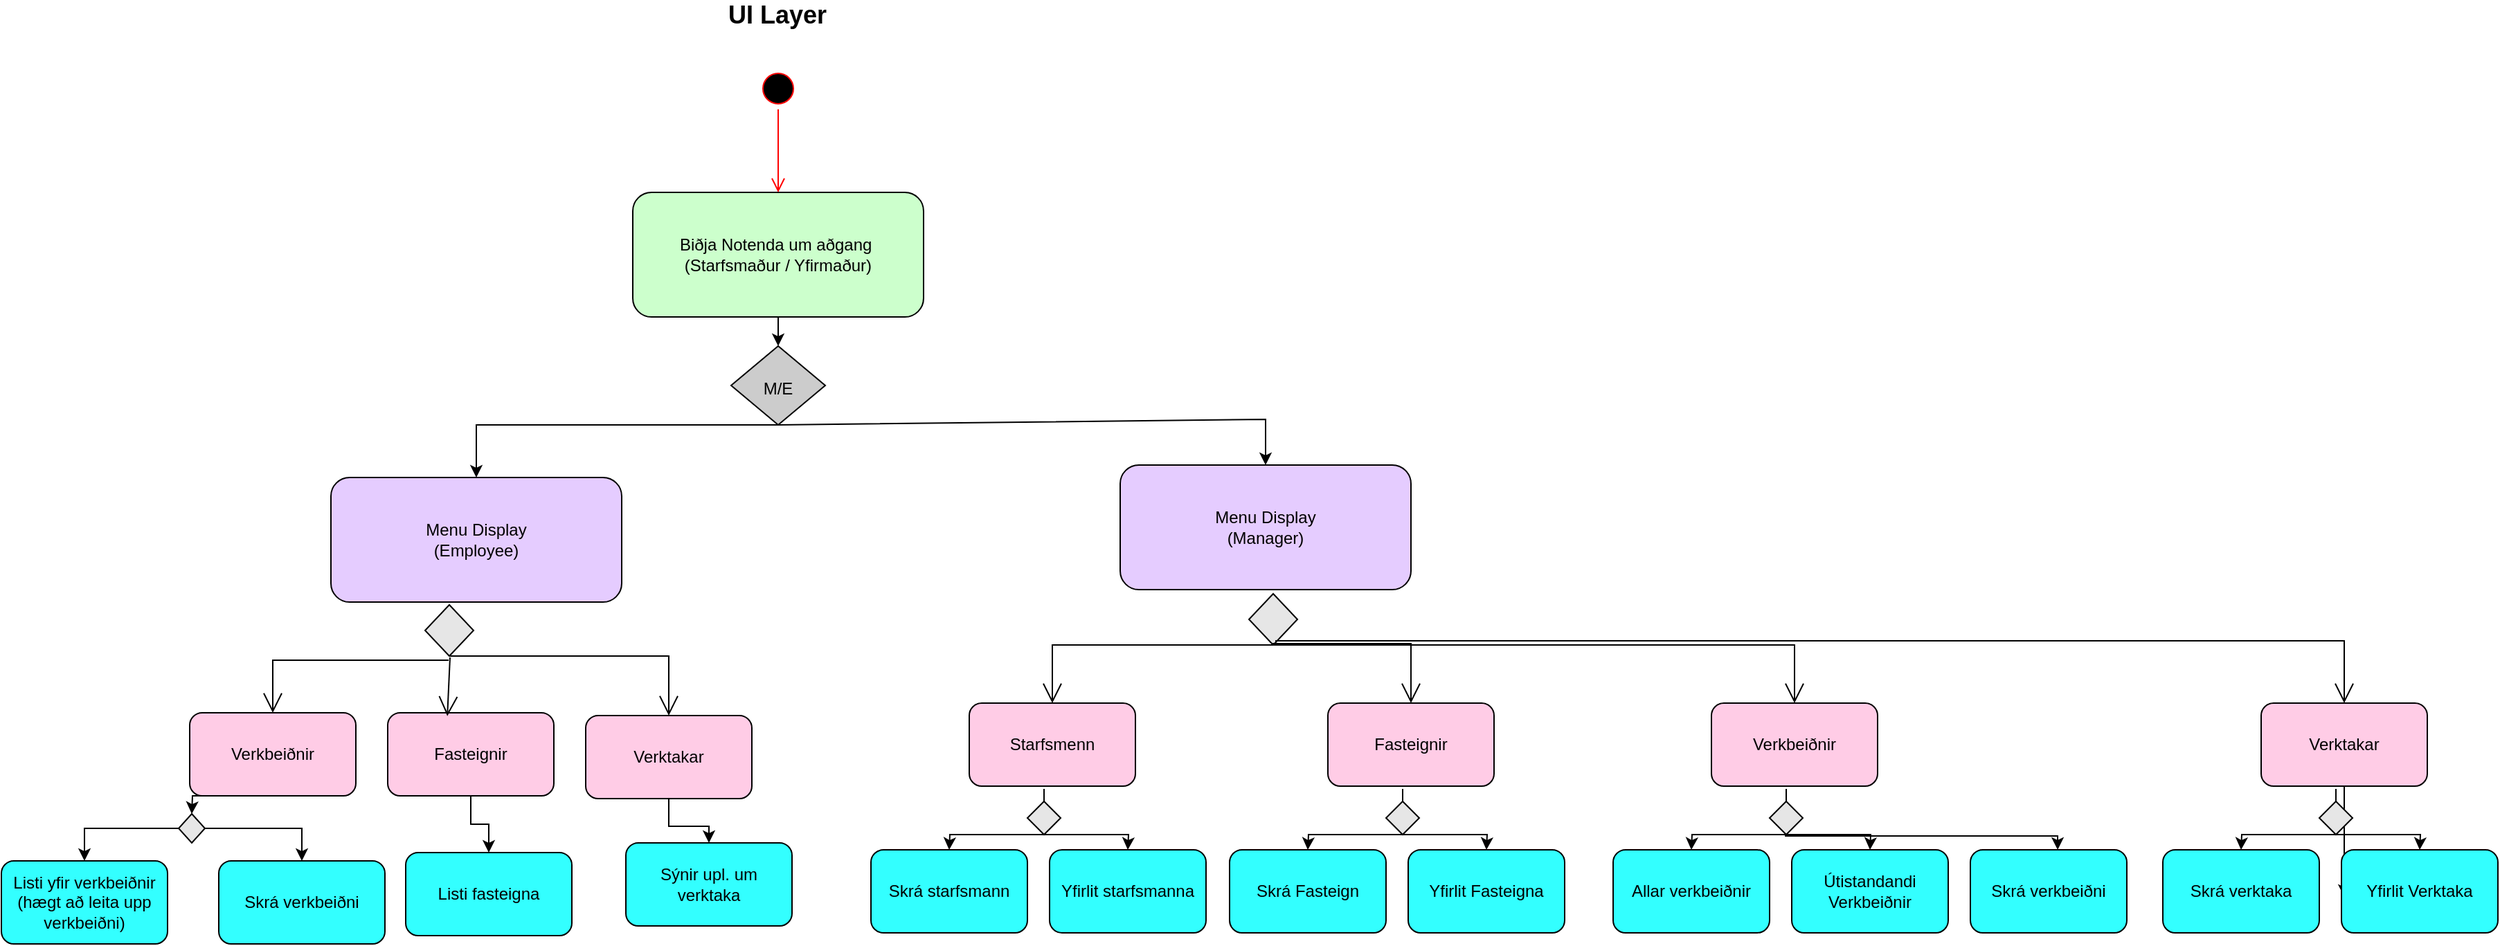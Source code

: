 <mxfile version="15.8.3" type="github">
  <diagram id="_1e6eq4gqQpixzHqWoPJ" name="Page-1">
    <mxGraphModel dx="2871" dy="1014" grid="0" gridSize="10" guides="1" tooltips="1" connect="1" arrows="1" fold="1" page="1" pageScale="1" pageWidth="827" pageHeight="1169" math="0" shadow="0">
      <root>
        <mxCell id="0" />
        <mxCell id="1" parent="0" />
        <mxCell id="u-FrUHWEFDejLxlOJI8D-13" value="" style="edgeStyle=orthogonalEdgeStyle;rounded=0;orthogonalLoop=1;jettySize=auto;html=1;fontSize=18;" parent="1" source="u-FrUHWEFDejLxlOJI8D-1" target="u-FrUHWEFDejLxlOJI8D-11" edge="1">
          <mxGeometry relative="1" as="geometry" />
        </mxCell>
        <mxCell id="u-FrUHWEFDejLxlOJI8D-1" value="Biðja Notenda um aðgang&amp;nbsp;&lt;br&gt;(Starfsmaður / Yfirmaður)" style="rounded=1;whiteSpace=wrap;html=1;fillColor=#CCFFCC;" parent="1" vertex="1">
          <mxGeometry x="265" y="210" width="210" height="90" as="geometry" />
        </mxCell>
        <mxCell id="u-FrUHWEFDejLxlOJI8D-2" value="" style="ellipse;html=1;shape=startState;fillColor=#000000;strokeColor=#ff0000;" parent="1" vertex="1">
          <mxGeometry x="355" y="120" width="30" height="30" as="geometry" />
        </mxCell>
        <mxCell id="u-FrUHWEFDejLxlOJI8D-3" value="" style="edgeStyle=orthogonalEdgeStyle;html=1;verticalAlign=bottom;endArrow=open;endSize=8;strokeColor=#ff0000;rounded=0;" parent="1" source="u-FrUHWEFDejLxlOJI8D-2" edge="1">
          <mxGeometry relative="1" as="geometry">
            <mxPoint x="370" y="210" as="targetPoint" />
          </mxGeometry>
        </mxCell>
        <mxCell id="u-FrUHWEFDejLxlOJI8D-4" value="Menu Display&lt;br&gt;(Employee)" style="rounded=1;whiteSpace=wrap;html=1;fillColor=#E5CCFF;" parent="1" vertex="1">
          <mxGeometry x="47" y="416" width="210" height="90" as="geometry" />
        </mxCell>
        <mxCell id="u-FrUHWEFDejLxlOJI8D-8" value="&lt;b&gt;&lt;font style=&quot;font-size: 18px&quot;&gt;UI Layer&lt;/font&gt;&lt;/b&gt;" style="text;html=1;align=center;verticalAlign=middle;resizable=0;points=[];autosize=1;strokeColor=none;fillColor=none;" parent="1" vertex="1">
          <mxGeometry x="324" y="72" width="90" height="20" as="geometry" />
        </mxCell>
        <mxCell id="u-FrUHWEFDejLxlOJI8D-11" value="&lt;font style=&quot;font-size: 12px&quot;&gt;M/E&lt;/font&gt;" style="rhombus;whiteSpace=wrap;html=1;fontSize=18;fillColor=#CCCCCC;" parent="1" vertex="1">
          <mxGeometry x="336" y="321" width="68" height="57" as="geometry" />
        </mxCell>
        <mxCell id="u-FrUHWEFDejLxlOJI8D-14" value="" style="endArrow=classic;html=1;rounded=0;fontSize=12;exitX=0.5;exitY=1;exitDx=0;exitDy=0;entryX=0.5;entryY=0;entryDx=0;entryDy=0;" parent="1" source="u-FrUHWEFDejLxlOJI8D-11" target="u-FrUHWEFDejLxlOJI8D-4" edge="1">
          <mxGeometry width="50" height="50" relative="1" as="geometry">
            <mxPoint x="393" y="469" as="sourcePoint" />
            <mxPoint x="443" y="419" as="targetPoint" />
            <Array as="points">
              <mxPoint x="152" y="378" />
            </Array>
          </mxGeometry>
        </mxCell>
        <mxCell id="u-FrUHWEFDejLxlOJI8D-15" value="Menu Display&lt;br&gt;(Manager)" style="rounded=1;whiteSpace=wrap;html=1;fillColor=#E5CCFF;" parent="1" vertex="1">
          <mxGeometry x="617" y="407" width="210" height="90" as="geometry" />
        </mxCell>
        <mxCell id="u-FrUHWEFDejLxlOJI8D-16" value="" style="endArrow=classic;html=1;rounded=0;fontSize=12;entryX=0.5;entryY=0;entryDx=0;entryDy=0;exitX=0.5;exitY=1;exitDx=0;exitDy=0;" parent="1" source="u-FrUHWEFDejLxlOJI8D-11" target="u-FrUHWEFDejLxlOJI8D-15" edge="1">
          <mxGeometry width="50" height="50" relative="1" as="geometry">
            <mxPoint x="369" y="382" as="sourcePoint" />
            <mxPoint x="443" y="419" as="targetPoint" />
            <Array as="points">
              <mxPoint x="722" y="374" />
            </Array>
          </mxGeometry>
        </mxCell>
        <mxCell id="u-FrUHWEFDejLxlOJI8D-17" value="Verkbeiðnir" style="rounded=1;whiteSpace=wrap;html=1;fontSize=12;fillColor=#FFCCE6;" parent="1" vertex="1">
          <mxGeometry x="-55" y="586" width="120" height="60" as="geometry" />
        </mxCell>
        <mxCell id="u-FrUHWEFDejLxlOJI8D-19" value="Listi fasteigna" style="rounded=1;whiteSpace=wrap;html=1;fontSize=12;fillColor=#33FFFF;" parent="1" vertex="1">
          <mxGeometry x="101" y="687" width="120" height="60" as="geometry" />
        </mxCell>
        <mxCell id="u-FrUHWEFDejLxlOJI8D-31" value="" style="edgeStyle=orthogonalEdgeStyle;rounded=0;orthogonalLoop=1;jettySize=auto;html=1;fontSize=12;" parent="1" source="u-FrUHWEFDejLxlOJI8D-20" target="u-FrUHWEFDejLxlOJI8D-30" edge="1">
          <mxGeometry relative="1" as="geometry" />
        </mxCell>
        <mxCell id="u-FrUHWEFDejLxlOJI8D-20" value="Verktakar" style="rounded=1;whiteSpace=wrap;html=1;fontSize=12;fillColor=#FFCCE6;" parent="1" vertex="1">
          <mxGeometry x="231" y="588" width="120" height="60" as="geometry" />
        </mxCell>
        <mxCell id="u-FrUHWEFDejLxlOJI8D-21" value="Listi yfir verkbeiðnir&lt;br&gt;(hægt að leita upp verkbeiðni)" style="rounded=1;whiteSpace=wrap;html=1;fontSize=12;fillColor=#33FFFF;" parent="1" vertex="1">
          <mxGeometry x="-191" y="693" width="120" height="60" as="geometry" />
        </mxCell>
        <mxCell id="u-FrUHWEFDejLxlOJI8D-27" value="" style="edgeStyle=orthogonalEdgeStyle;rounded=0;orthogonalLoop=1;jettySize=auto;html=1;fontSize=12;" parent="1" source="u-FrUHWEFDejLxlOJI8D-24" target="u-FrUHWEFDejLxlOJI8D-19" edge="1">
          <mxGeometry relative="1" as="geometry" />
        </mxCell>
        <mxCell id="u-FrUHWEFDejLxlOJI8D-24" value="Fasteignir" style="rounded=1;whiteSpace=wrap;html=1;fontSize=12;fillColor=#FFCCE6;" parent="1" vertex="1">
          <mxGeometry x="88" y="586" width="120" height="60" as="geometry" />
        </mxCell>
        <mxCell id="u-FrUHWEFDejLxlOJI8D-28" value="Skrá verkbeiðni" style="rounded=1;whiteSpace=wrap;html=1;fontSize=12;fillColor=#33FFFF;" parent="1" vertex="1">
          <mxGeometry x="-34" y="693" width="120" height="60" as="geometry" />
        </mxCell>
        <mxCell id="u-FrUHWEFDejLxlOJI8D-30" value="Sýnir upl. um verktaka" style="rounded=1;whiteSpace=wrap;html=1;fontSize=12;fillColor=#33FFFF;" parent="1" vertex="1">
          <mxGeometry x="260" y="680" width="120" height="60" as="geometry" />
        </mxCell>
        <mxCell id="u-FrUHWEFDejLxlOJI8D-35" value="" style="edgeStyle=orthogonalEdgeStyle;rounded=0;orthogonalLoop=1;jettySize=auto;html=1;fontSize=12;" parent="1" source="u-FrUHWEFDejLxlOJI8D-32" target="u-FrUHWEFDejLxlOJI8D-28" edge="1">
          <mxGeometry relative="1" as="geometry" />
        </mxCell>
        <mxCell id="u-FrUHWEFDejLxlOJI8D-36" value="" style="edgeStyle=orthogonalEdgeStyle;rounded=0;orthogonalLoop=1;jettySize=auto;html=1;fontSize=12;" parent="1" source="u-FrUHWEFDejLxlOJI8D-32" target="u-FrUHWEFDejLxlOJI8D-21" edge="1">
          <mxGeometry relative="1" as="geometry" />
        </mxCell>
        <mxCell id="u-FrUHWEFDejLxlOJI8D-32" value="" style="rhombus;whiteSpace=wrap;html=1;fontSize=12;fillColor=#E6E6E6;" parent="1" vertex="1">
          <mxGeometry x="-63" y="659" width="19" height="21" as="geometry" />
        </mxCell>
        <mxCell id="u-FrUHWEFDejLxlOJI8D-34" value="" style="endArrow=classic;html=1;rounded=0;fontSize=12;exitX=0.5;exitY=1;exitDx=0;exitDy=0;entryX=0.5;entryY=0;entryDx=0;entryDy=0;" parent="1" source="u-FrUHWEFDejLxlOJI8D-17" target="u-FrUHWEFDejLxlOJI8D-32" edge="1">
          <mxGeometry width="50" height="50" relative="1" as="geometry">
            <mxPoint x="77" y="730" as="sourcePoint" />
            <mxPoint x="127" y="680" as="targetPoint" />
            <Array as="points">
              <mxPoint x="-53" y="646" />
            </Array>
          </mxGeometry>
        </mxCell>
        <mxCell id="u-FrUHWEFDejLxlOJI8D-38" value="Starfsmenn" style="rounded=1;whiteSpace=wrap;html=1;fontSize=12;fillColor=#FFCCE6;" parent="1" vertex="1">
          <mxGeometry x="508" y="579" width="120" height="60" as="geometry" />
        </mxCell>
        <mxCell id="u-FrUHWEFDejLxlOJI8D-42" value="" style="rhombus;whiteSpace=wrap;html=1;fontSize=12;fillColor=#E6E6E6;" parent="1" vertex="1">
          <mxGeometry x="550" y="650" width="24" height="24" as="geometry" />
        </mxCell>
        <mxCell id="u-FrUHWEFDejLxlOJI8D-43" value="Skrá starfsmann" style="rounded=1;whiteSpace=wrap;html=1;fontSize=12;fillColor=#33FFFF;" parent="1" vertex="1">
          <mxGeometry x="437" y="685" width="113" height="60" as="geometry" />
        </mxCell>
        <mxCell id="u-FrUHWEFDejLxlOJI8D-46" value="Yfirlit starfsmanna" style="rounded=1;whiteSpace=wrap;html=1;fontSize=12;fillColor=#33FFFF;" parent="1" vertex="1">
          <mxGeometry x="566" y="685" width="113" height="60" as="geometry" />
        </mxCell>
        <mxCell id="u-FrUHWEFDejLxlOJI8D-47" value="" style="endArrow=none;html=1;rounded=0;fontSize=12;exitX=0.5;exitY=0;exitDx=0;exitDy=0;" parent="1" source="u-FrUHWEFDejLxlOJI8D-42" edge="1">
          <mxGeometry width="50" height="50" relative="1" as="geometry">
            <mxPoint x="656" y="738" as="sourcePoint" />
            <mxPoint x="562" y="641" as="targetPoint" />
          </mxGeometry>
        </mxCell>
        <mxCell id="u-FrUHWEFDejLxlOJI8D-49" value="" style="endArrow=classic;html=1;rounded=0;fontSize=12;exitX=0.5;exitY=1;exitDx=0;exitDy=0;entryX=0.5;entryY=0;entryDx=0;entryDy=0;" parent="1" source="u-FrUHWEFDejLxlOJI8D-42" target="u-FrUHWEFDejLxlOJI8D-46" edge="1">
          <mxGeometry width="50" height="50" relative="1" as="geometry">
            <mxPoint x="649" y="718" as="sourcePoint" />
            <mxPoint x="628" y="674" as="targetPoint" />
            <Array as="points">
              <mxPoint x="623" y="674" />
            </Array>
          </mxGeometry>
        </mxCell>
        <mxCell id="u-FrUHWEFDejLxlOJI8D-50" value="" style="endArrow=classic;html=1;rounded=0;fontSize=12;entryX=0.5;entryY=0;entryDx=0;entryDy=0;exitX=0.5;exitY=1;exitDx=0;exitDy=0;" parent="1" source="u-FrUHWEFDejLxlOJI8D-42" target="u-FrUHWEFDejLxlOJI8D-43" edge="1">
          <mxGeometry width="50" height="50" relative="1" as="geometry">
            <mxPoint x="563" y="676" as="sourcePoint" />
            <mxPoint x="699" y="668" as="targetPoint" />
            <Array as="points">
              <mxPoint x="494" y="674" />
            </Array>
          </mxGeometry>
        </mxCell>
        <mxCell id="u-FrUHWEFDejLxlOJI8D-51" value="" style="rhombus;whiteSpace=wrap;html=1;fontSize=12;fillColor=#E6E6E6;" parent="1" vertex="1">
          <mxGeometry x="115" y="508" width="35" height="37" as="geometry" />
        </mxCell>
        <mxCell id="u-FrUHWEFDejLxlOJI8D-52" value="" style="rhombus;whiteSpace=wrap;html=1;fontSize=12;fillColor=#E6E6E6;" parent="1" vertex="1">
          <mxGeometry x="710" y="500" width="35" height="37" as="geometry" />
        </mxCell>
        <mxCell id="u-FrUHWEFDejLxlOJI8D-53" value="Fasteignir" style="rounded=1;whiteSpace=wrap;html=1;fontSize=12;fillColor=#FFCCE6;" parent="1" vertex="1">
          <mxGeometry x="767" y="579" width="120" height="60" as="geometry" />
        </mxCell>
        <mxCell id="u-FrUHWEFDejLxlOJI8D-54" value="" style="rhombus;whiteSpace=wrap;html=1;fontSize=12;fillColor=#E6E6E6;" parent="1" vertex="1">
          <mxGeometry x="809" y="650" width="24" height="24" as="geometry" />
        </mxCell>
        <mxCell id="u-FrUHWEFDejLxlOJI8D-55" value="Skrá Fasteign" style="rounded=1;whiteSpace=wrap;html=1;fontSize=12;fillColor=#33FFFF;" parent="1" vertex="1">
          <mxGeometry x="696" y="685" width="113" height="60" as="geometry" />
        </mxCell>
        <mxCell id="u-FrUHWEFDejLxlOJI8D-56" value="Yfirlit Fasteigna" style="rounded=1;whiteSpace=wrap;html=1;fontSize=12;fillColor=#33FFFF;" parent="1" vertex="1">
          <mxGeometry x="825" y="685" width="113" height="60" as="geometry" />
        </mxCell>
        <mxCell id="u-FrUHWEFDejLxlOJI8D-57" value="" style="endArrow=none;html=1;rounded=0;fontSize=12;exitX=0.5;exitY=0;exitDx=0;exitDy=0;" parent="1" source="u-FrUHWEFDejLxlOJI8D-54" edge="1">
          <mxGeometry width="50" height="50" relative="1" as="geometry">
            <mxPoint x="915" y="738" as="sourcePoint" />
            <mxPoint x="821" y="641" as="targetPoint" />
          </mxGeometry>
        </mxCell>
        <mxCell id="u-FrUHWEFDejLxlOJI8D-58" value="" style="endArrow=classic;html=1;rounded=0;fontSize=12;exitX=0.5;exitY=1;exitDx=0;exitDy=0;entryX=0.5;entryY=0;entryDx=0;entryDy=0;" parent="1" source="u-FrUHWEFDejLxlOJI8D-54" target="u-FrUHWEFDejLxlOJI8D-56" edge="1">
          <mxGeometry width="50" height="50" relative="1" as="geometry">
            <mxPoint x="908" y="718" as="sourcePoint" />
            <mxPoint x="887" y="674" as="targetPoint" />
            <Array as="points">
              <mxPoint x="882" y="674" />
            </Array>
          </mxGeometry>
        </mxCell>
        <mxCell id="u-FrUHWEFDejLxlOJI8D-59" value="" style="endArrow=classic;html=1;rounded=0;fontSize=12;entryX=0.5;entryY=0;entryDx=0;entryDy=0;exitX=0.5;exitY=1;exitDx=0;exitDy=0;" parent="1" source="u-FrUHWEFDejLxlOJI8D-54" target="u-FrUHWEFDejLxlOJI8D-55" edge="1">
          <mxGeometry width="50" height="50" relative="1" as="geometry">
            <mxPoint x="822" y="676" as="sourcePoint" />
            <mxPoint x="958" y="668" as="targetPoint" />
            <Array as="points">
              <mxPoint x="753" y="674" />
            </Array>
          </mxGeometry>
        </mxCell>
        <mxCell id="u-FrUHWEFDejLxlOJI8D-60" value="Verkbeiðnir" style="rounded=1;whiteSpace=wrap;html=1;fontSize=12;fillColor=#FFCCE6;" parent="1" vertex="1">
          <mxGeometry x="1044" y="579" width="120" height="60" as="geometry" />
        </mxCell>
        <mxCell id="u-FrUHWEFDejLxlOJI8D-61" value="" style="rhombus;whiteSpace=wrap;html=1;fontSize=12;fillColor=#E6E6E6;" parent="1" vertex="1">
          <mxGeometry x="1086" y="650" width="24" height="24" as="geometry" />
        </mxCell>
        <mxCell id="u-FrUHWEFDejLxlOJI8D-62" value="Allar verkbeiðnir" style="rounded=1;whiteSpace=wrap;html=1;fontSize=12;fillColor=#33FFFF;" parent="1" vertex="1">
          <mxGeometry x="973" y="685" width="113" height="60" as="geometry" />
        </mxCell>
        <mxCell id="u-FrUHWEFDejLxlOJI8D-63" value="Útistandandi Verkbeiðnir" style="rounded=1;whiteSpace=wrap;html=1;fontSize=12;fillColor=#33FFFF;" parent="1" vertex="1">
          <mxGeometry x="1102" y="685" width="113" height="60" as="geometry" />
        </mxCell>
        <mxCell id="u-FrUHWEFDejLxlOJI8D-64" value="" style="endArrow=none;html=1;rounded=0;fontSize=12;exitX=0.5;exitY=0;exitDx=0;exitDy=0;" parent="1" source="u-FrUHWEFDejLxlOJI8D-61" edge="1">
          <mxGeometry width="50" height="50" relative="1" as="geometry">
            <mxPoint x="1192" y="738" as="sourcePoint" />
            <mxPoint x="1098" y="641" as="targetPoint" />
          </mxGeometry>
        </mxCell>
        <mxCell id="u-FrUHWEFDejLxlOJI8D-65" value="" style="endArrow=classic;html=1;rounded=0;fontSize=12;exitX=0.5;exitY=1;exitDx=0;exitDy=0;entryX=0.5;entryY=0;entryDx=0;entryDy=0;" parent="1" source="u-FrUHWEFDejLxlOJI8D-61" target="u-FrUHWEFDejLxlOJI8D-63" edge="1">
          <mxGeometry width="50" height="50" relative="1" as="geometry">
            <mxPoint x="1185" y="718" as="sourcePoint" />
            <mxPoint x="1164" y="674" as="targetPoint" />
            <Array as="points">
              <mxPoint x="1159" y="674" />
            </Array>
          </mxGeometry>
        </mxCell>
        <mxCell id="u-FrUHWEFDejLxlOJI8D-66" value="" style="endArrow=classic;html=1;rounded=0;fontSize=12;entryX=0.5;entryY=0;entryDx=0;entryDy=0;exitX=0.5;exitY=1;exitDx=0;exitDy=0;" parent="1" source="u-FrUHWEFDejLxlOJI8D-61" target="u-FrUHWEFDejLxlOJI8D-62" edge="1">
          <mxGeometry width="50" height="50" relative="1" as="geometry">
            <mxPoint x="1099" y="676" as="sourcePoint" />
            <mxPoint x="1235" y="668" as="targetPoint" />
            <Array as="points">
              <mxPoint x="1030" y="674" />
            </Array>
          </mxGeometry>
        </mxCell>
        <mxCell id="u-FrUHWEFDejLxlOJI8D-69" value="" style="endArrow=classic;html=1;rounded=0;fontSize=12;entryX=0.558;entryY=0;entryDx=0;entryDy=0;entryPerimeter=0;" parent="1" target="u-FrUHWEFDejLxlOJI8D-70" edge="1">
          <mxGeometry width="50" height="50" relative="1" as="geometry">
            <mxPoint x="1097" y="675" as="sourcePoint" />
            <mxPoint x="1299" y="675" as="targetPoint" />
            <Array as="points">
              <mxPoint x="1294" y="675" />
            </Array>
          </mxGeometry>
        </mxCell>
        <mxCell id="u-FrUHWEFDejLxlOJI8D-70" value="Skrá verkbeiðni" style="rounded=1;whiteSpace=wrap;html=1;fontSize=12;fillColor=#33FFFF;" parent="1" vertex="1">
          <mxGeometry x="1231" y="685" width="113" height="60" as="geometry" />
        </mxCell>
        <mxCell id="b5BpNdKmhlKSAC-iLB6q-10" value="" style="edgeStyle=orthogonalEdgeStyle;rounded=0;orthogonalLoop=1;jettySize=auto;html=1;fontSize=12;" edge="1" parent="1" source="u-FrUHWEFDejLxlOJI8D-71">
          <mxGeometry relative="1" as="geometry">
            <mxPoint x="1501" y="719" as="targetPoint" />
          </mxGeometry>
        </mxCell>
        <mxCell id="u-FrUHWEFDejLxlOJI8D-71" value="Verktakar" style="rounded=1;whiteSpace=wrap;html=1;fontSize=12;fillColor=#FFCCE6;" parent="1" vertex="1">
          <mxGeometry x="1441" y="579" width="120" height="60" as="geometry" />
        </mxCell>
        <mxCell id="u-FrUHWEFDejLxlOJI8D-72" value="" style="rhombus;whiteSpace=wrap;html=1;fontSize=12;fillColor=#E6E6E6;" parent="1" vertex="1">
          <mxGeometry x="1483" y="650" width="24" height="24" as="geometry" />
        </mxCell>
        <mxCell id="u-FrUHWEFDejLxlOJI8D-73" value="Skrá verktaka" style="rounded=1;whiteSpace=wrap;html=1;fontSize=12;fillColor=#33FFFF;" parent="1" vertex="1">
          <mxGeometry x="1370" y="685" width="113" height="60" as="geometry" />
        </mxCell>
        <mxCell id="u-FrUHWEFDejLxlOJI8D-74" value="Yfirlit Verktaka" style="rounded=1;whiteSpace=wrap;html=1;fontSize=12;fillColor=#33FFFF;" parent="1" vertex="1">
          <mxGeometry x="1499" y="685" width="113" height="60" as="geometry" />
        </mxCell>
        <mxCell id="u-FrUHWEFDejLxlOJI8D-75" value="" style="endArrow=none;html=1;rounded=0;fontSize=12;exitX=0.5;exitY=0;exitDx=0;exitDy=0;" parent="1" source="u-FrUHWEFDejLxlOJI8D-72" edge="1">
          <mxGeometry width="50" height="50" relative="1" as="geometry">
            <mxPoint x="1589" y="738" as="sourcePoint" />
            <mxPoint x="1495" y="641" as="targetPoint" />
          </mxGeometry>
        </mxCell>
        <mxCell id="u-FrUHWEFDejLxlOJI8D-76" value="" style="endArrow=classic;html=1;rounded=0;fontSize=12;exitX=0.5;exitY=1;exitDx=0;exitDy=0;entryX=0.5;entryY=0;entryDx=0;entryDy=0;" parent="1" source="u-FrUHWEFDejLxlOJI8D-72" target="u-FrUHWEFDejLxlOJI8D-74" edge="1">
          <mxGeometry width="50" height="50" relative="1" as="geometry">
            <mxPoint x="1582" y="718" as="sourcePoint" />
            <mxPoint x="1561" y="674" as="targetPoint" />
            <Array as="points">
              <mxPoint x="1556" y="674" />
            </Array>
          </mxGeometry>
        </mxCell>
        <mxCell id="u-FrUHWEFDejLxlOJI8D-77" value="" style="endArrow=classic;html=1;rounded=0;fontSize=12;entryX=0.5;entryY=0;entryDx=0;entryDy=0;exitX=0.5;exitY=1;exitDx=0;exitDy=0;" parent="1" source="u-FrUHWEFDejLxlOJI8D-72" target="u-FrUHWEFDejLxlOJI8D-73" edge="1">
          <mxGeometry width="50" height="50" relative="1" as="geometry">
            <mxPoint x="1496" y="676" as="sourcePoint" />
            <mxPoint x="1632" y="668" as="targetPoint" />
            <Array as="points">
              <mxPoint x="1427" y="674" />
            </Array>
          </mxGeometry>
        </mxCell>
        <mxCell id="b5BpNdKmhlKSAC-iLB6q-1" value="" style="endArrow=open;endFill=1;endSize=12;html=1;rounded=0;fontSize=12;exitX=0.5;exitY=1;exitDx=0;exitDy=0;entryX=0.5;entryY=0;entryDx=0;entryDy=0;" edge="1" parent="1" source="u-FrUHWEFDejLxlOJI8D-52" target="u-FrUHWEFDejLxlOJI8D-38">
          <mxGeometry width="160" relative="1" as="geometry">
            <mxPoint x="620" y="718" as="sourcePoint" />
            <mxPoint x="780" y="718" as="targetPoint" />
            <Array as="points">
              <mxPoint x="568" y="537" />
            </Array>
          </mxGeometry>
        </mxCell>
        <mxCell id="b5BpNdKmhlKSAC-iLB6q-2" value="" style="endArrow=open;endFill=1;endSize=12;html=1;rounded=0;fontSize=12;entryX=0.5;entryY=0;entryDx=0;entryDy=0;" edge="1" parent="1" target="u-FrUHWEFDejLxlOJI8D-53">
          <mxGeometry width="160" relative="1" as="geometry">
            <mxPoint x="727" y="536" as="sourcePoint" />
            <mxPoint x="780" y="718" as="targetPoint" />
            <Array as="points">
              <mxPoint x="827" y="536" />
            </Array>
          </mxGeometry>
        </mxCell>
        <mxCell id="b5BpNdKmhlKSAC-iLB6q-4" value="" style="endArrow=open;endFill=1;endSize=12;html=1;rounded=0;fontSize=12;entryX=0.5;entryY=0;entryDx=0;entryDy=0;" edge="1" parent="1" target="u-FrUHWEFDejLxlOJI8D-60">
          <mxGeometry width="160" relative="1" as="geometry">
            <mxPoint x="728" y="537" as="sourcePoint" />
            <mxPoint x="969" y="718" as="targetPoint" />
            <Array as="points">
              <mxPoint x="1104" y="537" />
            </Array>
          </mxGeometry>
        </mxCell>
        <mxCell id="b5BpNdKmhlKSAC-iLB6q-5" value="" style="endArrow=open;endFill=1;endSize=12;html=1;rounded=0;fontSize=12;entryX=0.5;entryY=0;entryDx=0;entryDy=0;" edge="1" parent="1" target="u-FrUHWEFDejLxlOJI8D-71">
          <mxGeometry width="160" relative="1" as="geometry">
            <mxPoint x="729" y="534" as="sourcePoint" />
            <mxPoint x="969" y="718" as="targetPoint" />
            <Array as="points">
              <mxPoint x="1501" y="534" />
            </Array>
          </mxGeometry>
        </mxCell>
        <mxCell id="b5BpNdKmhlKSAC-iLB6q-6" value="" style="endArrow=open;endFill=1;endSize=12;html=1;rounded=0;fontSize=12;entryX=0.5;entryY=0;entryDx=0;entryDy=0;exitX=0.5;exitY=1;exitDx=0;exitDy=0;" edge="1" parent="1" source="u-FrUHWEFDejLxlOJI8D-51" target="u-FrUHWEFDejLxlOJI8D-20">
          <mxGeometry width="160" relative="1" as="geometry">
            <mxPoint x="358" y="695" as="sourcePoint" />
            <mxPoint x="518" y="695" as="targetPoint" />
            <Array as="points">
              <mxPoint x="291" y="545" />
            </Array>
          </mxGeometry>
        </mxCell>
        <mxCell id="b5BpNdKmhlKSAC-iLB6q-7" value="" style="endArrow=open;endFill=1;endSize=12;html=1;rounded=0;fontSize=12;entryX=0.359;entryY=0.039;entryDx=0;entryDy=0;entryPerimeter=0;" edge="1" parent="1" target="u-FrUHWEFDejLxlOJI8D-24">
          <mxGeometry width="160" relative="1" as="geometry">
            <mxPoint x="133" y="546" as="sourcePoint" />
            <mxPoint x="518" y="695" as="targetPoint" />
          </mxGeometry>
        </mxCell>
        <mxCell id="b5BpNdKmhlKSAC-iLB6q-8" value="" style="endArrow=open;endFill=1;endSize=12;html=1;rounded=0;fontSize=12;entryX=0.5;entryY=0;entryDx=0;entryDy=0;" edge="1" parent="1" target="u-FrUHWEFDejLxlOJI8D-17">
          <mxGeometry width="160" relative="1" as="geometry">
            <mxPoint x="132" y="548" as="sourcePoint" />
            <mxPoint x="518" y="695" as="targetPoint" />
            <Array as="points">
              <mxPoint x="5" y="548" />
            </Array>
          </mxGeometry>
        </mxCell>
      </root>
    </mxGraphModel>
  </diagram>
</mxfile>
